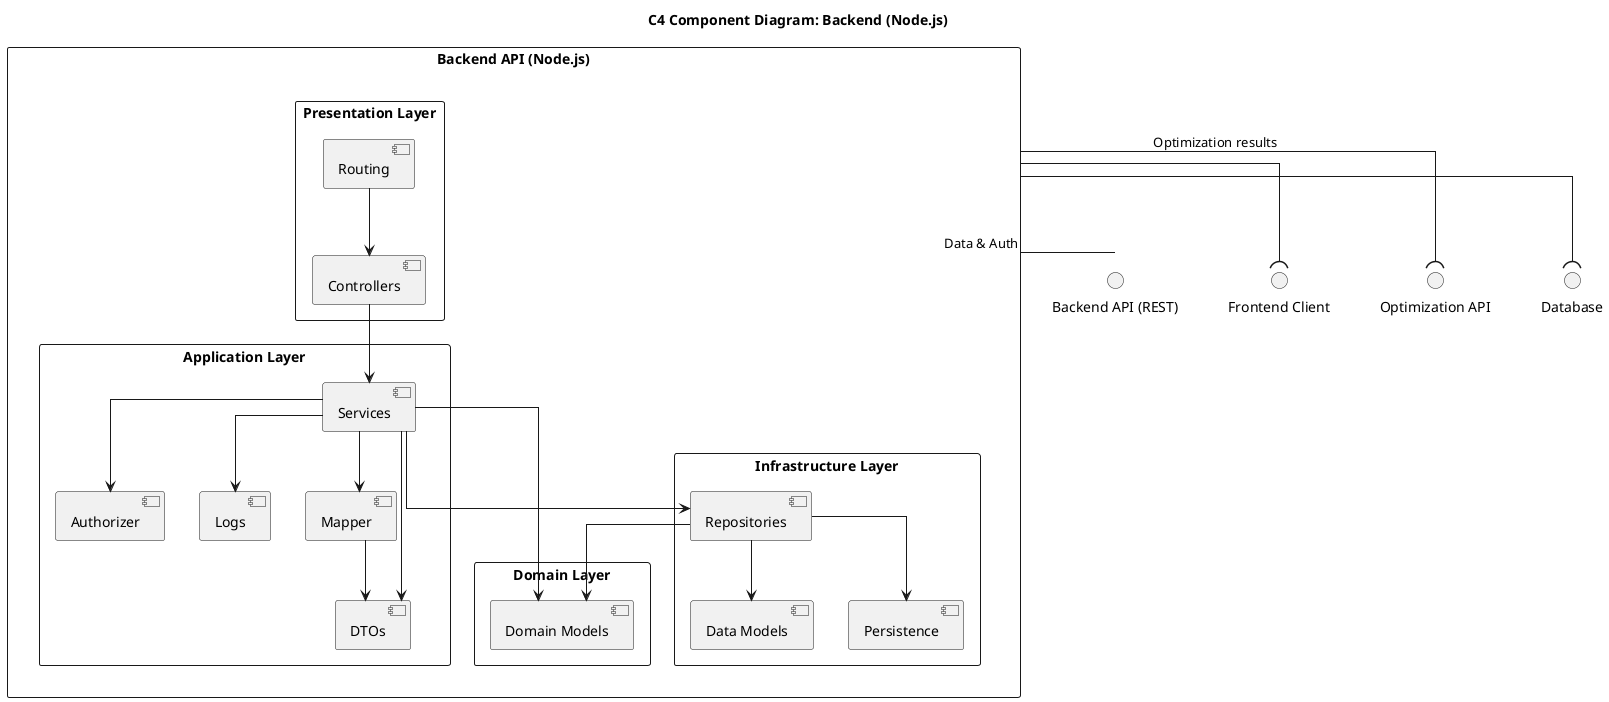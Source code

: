 @startuml
skinparam monochrome true
skinparam PackageStyle rectangle
skinparam Shadowing false
skinparam linetype ortho

title C4 Component Diagram: Backend (Node.js)




package "Backend API (Node.js)" as backend {
    
  
  package "Presentation Layer" {
    component "Routing"
    component "Controllers"
  }

  package "Application Layer" {
    component "Services"
    component "Authorizer"
    component "Logs"
    component "Mapper"
    component "DTOs"
  }

  package "Domain Layer" {
    component "Domain Models"
  }

  package "Infrastructure Layer" {
    component "Repositories"
    component "Data Models"
    component "Persistence"
  }

  "Routing" --> "Controllers"
  "Controllers" --> "Services"
  "Services" --> "Authorizer"
  "Services" --> "Logs"
  "Services" --> "Mapper"
  "Services" --> "DTOs"
  "Services" --> "Repositories"
  "Services" --> "Domain Models"
  "Repositories" --> "Data Models"
  "Repositories" --> "Persistence"

  "Mapper" --> "DTOs"
  "Repositories" --> "Domain Models"
}

' External Interfaces

backend -- "Backend API (REST)" : Data & Auth

backend --( "Frontend Client"  

backend --( "Optimization API" : Optimization results
  
backend --( "Database" 

@enduml
